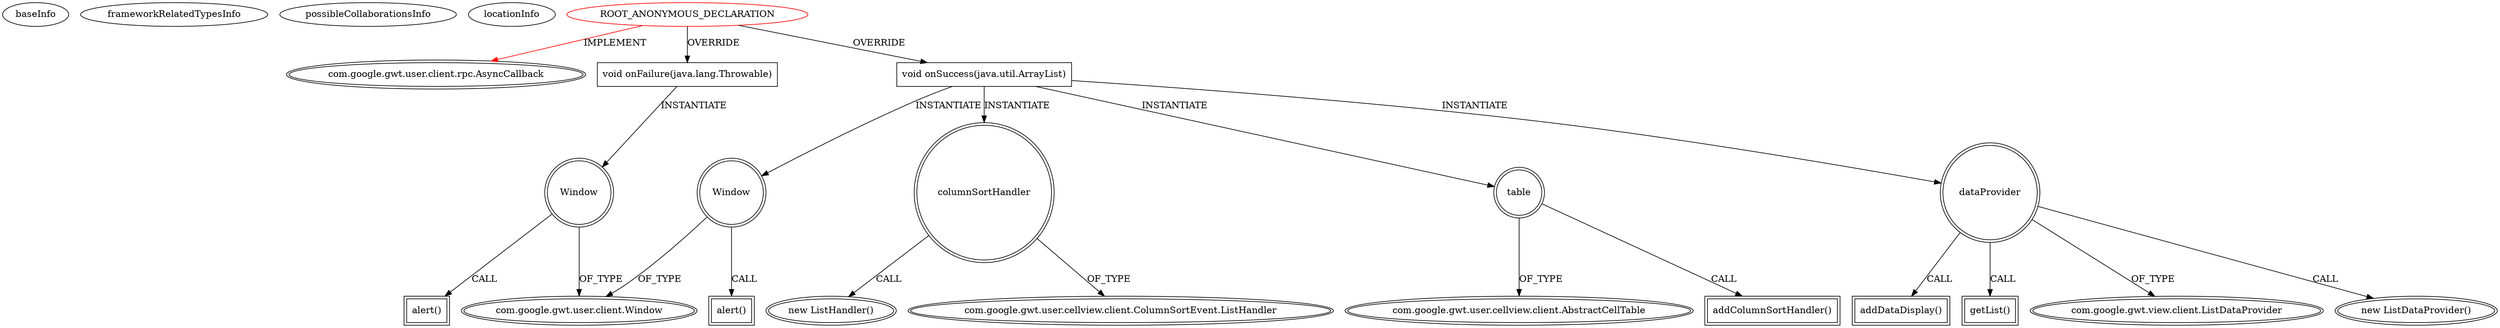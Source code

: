 digraph {
baseInfo[graphId=213,category="extension_graph",isAnonymous=true,possibleRelation=false]
frameworkRelatedTypesInfo[0="com.google.gwt.user.client.rpc.AsyncCallback"]
possibleCollaborationsInfo[]
locationInfo[projectName="MainMain-ChatCafeine",filePath="/MainMain-ChatCafeine/ChatCafeine-master/ChatCafeine/src/sources/client/vue/administration/AdminPanel.java",contextSignature="com.google.gwt.user.client.ui.Widget creerListeUserPanel()",graphId="213"]
0[label="ROOT_ANONYMOUS_DECLARATION",vertexType="ROOT_ANONYMOUS_DECLARATION",isFrameworkType=false,color=red]
1[label="com.google.gwt.user.client.rpc.AsyncCallback",vertexType="FRAMEWORK_INTERFACE_TYPE",isFrameworkType=true,peripheries=2]
2[label="void onFailure(java.lang.Throwable)",vertexType="OVERRIDING_METHOD_DECLARATION",isFrameworkType=false,shape=box]
3[label="Window",vertexType="VARIABLE_EXPRESION",isFrameworkType=true,peripheries=2,shape=circle]
5[label="com.google.gwt.user.client.Window",vertexType="FRAMEWORK_CLASS_TYPE",isFrameworkType=true,peripheries=2]
4[label="alert()",vertexType="INSIDE_CALL",isFrameworkType=true,peripheries=2,shape=box]
6[label="void onSuccess(java.util.ArrayList)",vertexType="OVERRIDING_METHOD_DECLARATION",isFrameworkType=false,shape=box]
7[label="Window",vertexType="VARIABLE_EXPRESION",isFrameworkType=true,peripheries=2,shape=circle]
8[label="alert()",vertexType="INSIDE_CALL",isFrameworkType=true,peripheries=2,shape=box]
11[label="dataProvider",vertexType="VARIABLE_EXPRESION",isFrameworkType=true,peripheries=2,shape=circle]
12[label="com.google.gwt.view.client.ListDataProvider",vertexType="FRAMEWORK_CLASS_TYPE",isFrameworkType=true,peripheries=2]
10[label="new ListDataProvider()",vertexType="CONSTRUCTOR_CALL",isFrameworkType=true,peripheries=2]
14[label="addDataDisplay()",vertexType="INSIDE_CALL",isFrameworkType=true,peripheries=2,shape=box]
16[label="getList()",vertexType="INSIDE_CALL",isFrameworkType=true,peripheries=2,shape=box]
18[label="columnSortHandler",vertexType="VARIABLE_EXPRESION",isFrameworkType=true,peripheries=2,shape=circle]
19[label="com.google.gwt.user.cellview.client.ColumnSortEvent.ListHandler",vertexType="FRAMEWORK_CLASS_TYPE",isFrameworkType=true,peripheries=2]
17[label="new ListHandler()",vertexType="CONSTRUCTOR_CALL",isFrameworkType=true,peripheries=2]
20[label="table",vertexType="VARIABLE_EXPRESION",isFrameworkType=true,peripheries=2,shape=circle]
22[label="com.google.gwt.user.cellview.client.AbstractCellTable",vertexType="FRAMEWORK_CLASS_TYPE",isFrameworkType=true,peripheries=2]
21[label="addColumnSortHandler()",vertexType="INSIDE_CALL",isFrameworkType=true,peripheries=2,shape=box]
0->1[label="IMPLEMENT",color=red]
0->2[label="OVERRIDE"]
2->3[label="INSTANTIATE"]
3->5[label="OF_TYPE"]
3->4[label="CALL"]
0->6[label="OVERRIDE"]
6->7[label="INSTANTIATE"]
7->5[label="OF_TYPE"]
7->8[label="CALL"]
6->11[label="INSTANTIATE"]
11->12[label="OF_TYPE"]
11->10[label="CALL"]
11->14[label="CALL"]
11->16[label="CALL"]
6->18[label="INSTANTIATE"]
18->19[label="OF_TYPE"]
18->17[label="CALL"]
6->20[label="INSTANTIATE"]
20->22[label="OF_TYPE"]
20->21[label="CALL"]
}

